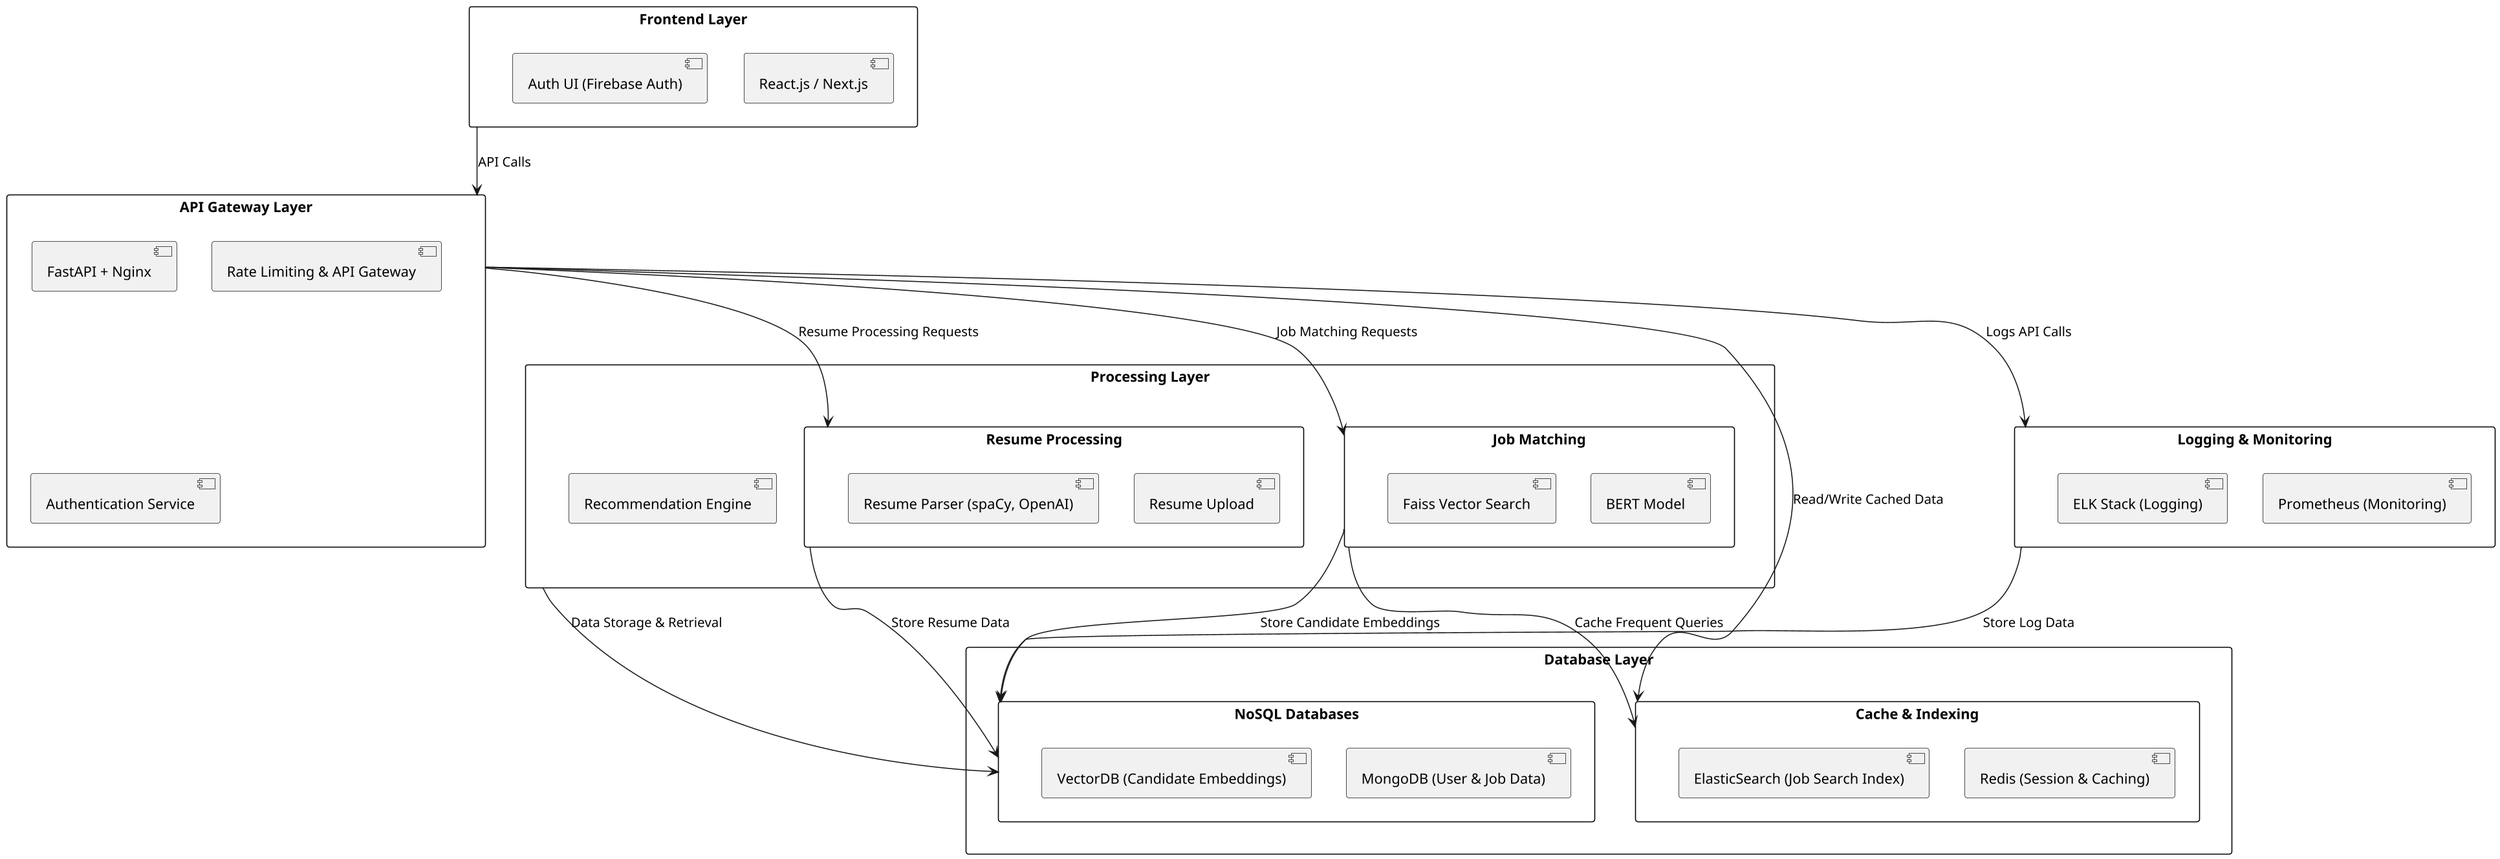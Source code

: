 @startuml Level1_system_design

skinparam dpi 150
skinparam rectangle {
    BorderColor Black
    FontStyle Bold
}

' Frontend Layer
rectangle "Frontend Layer" as FE {
  [React.js / Next.js]
  [Auth UI (Firebase Auth)]
}

' API Gateway Layer
rectangle "API Gateway Layer" as APIG {
  [FastAPI + Nginx]
  [Rate Limiting & API Gateway]
  [Authentication Service]
}

' Processing Layer
rectangle "Processing Layer" as PL {
  rectangle "Resume Processing" as RP {
    [Resume Upload]
    [Resume Parser (spaCy, OpenAI)]
  }

  rectangle "Job Matching" as JM {
    [BERT Model]
    [Faiss Vector Search]
  }

  [Recommendation Engine]
}

' Database Layer
rectangle "Database Layer" as DB {
  rectangle "NoSQL Databases" as NOSQLDB {
    [MongoDB (User & Job Data)]
    [VectorDB (Candidate Embeddings)]
  }
  
  rectangle "Cache & Indexing" as CACHE {
    [Redis (Session & Caching)]
    [ElasticSearch (Job Search Index)]
  }
}

' Logging & Monitoring
rectangle "Logging & Monitoring" as LOGS {
  [Prometheus (Monitoring)]
  [ELK Stack (Logging)]
}

' Define Relationships
FE -down-> APIG : API Calls
APIG -down-> RP : Resume Processing Requests
APIG -down-> JM : Job Matching Requests
APIG -down-> CACHE : Read/Write Cached Data
APIG -down-> LOGS : Logs API Calls
PL -down-> NOSQLDB : Data Storage & Retrieval
RP -down-> NOSQLDB : Store Resume Data
JM -down-> NOSQLDB : Store Candidate Embeddings
JM -down-> CACHE : Cache Frequent Queries
LOGS -down-> NOSQLDB : Store Log Data

@enduml
